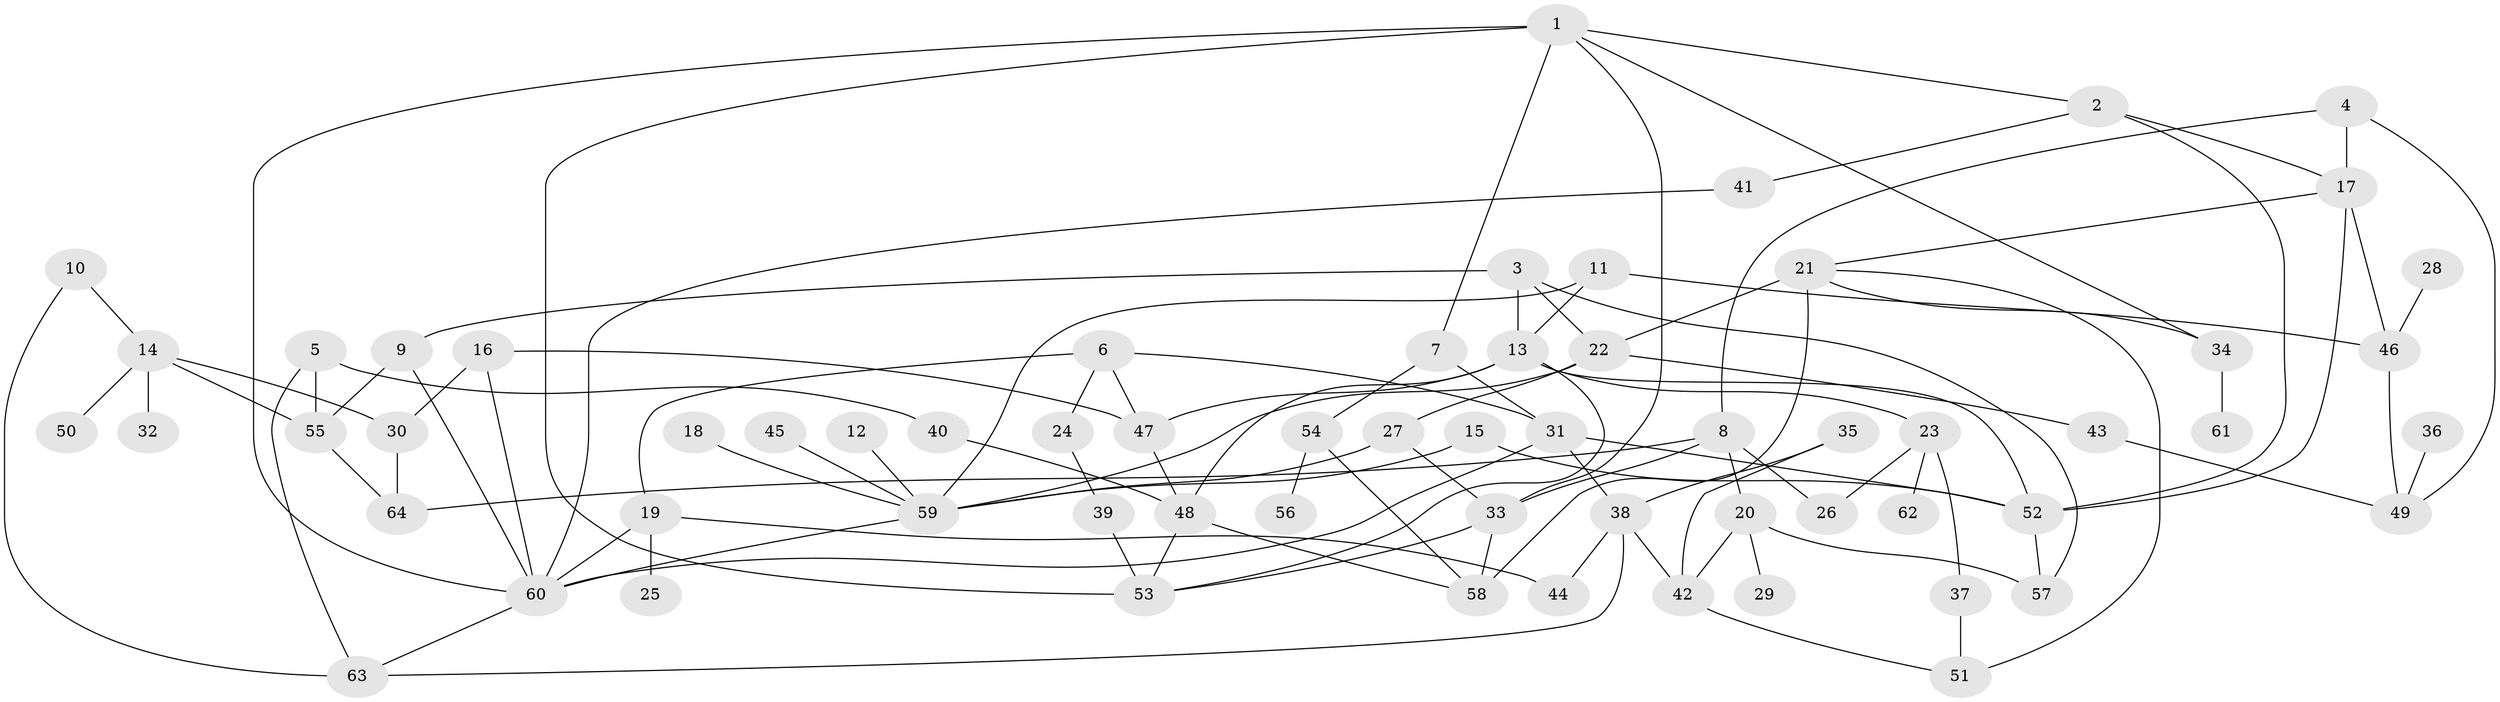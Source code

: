 // original degree distribution, {8: 0.01904761904761905, 3: 0.20952380952380953, 5: 0.10476190476190476, 4: 0.13333333333333333, 6: 0.0380952380952381, 2: 0.2761904761904762, 1: 0.21904761904761905}
// Generated by graph-tools (version 1.1) at 2025/35/03/04/25 23:35:59]
// undirected, 64 vertices, 105 edges
graph export_dot {
  node [color=gray90,style=filled];
  1;
  2;
  3;
  4;
  5;
  6;
  7;
  8;
  9;
  10;
  11;
  12;
  13;
  14;
  15;
  16;
  17;
  18;
  19;
  20;
  21;
  22;
  23;
  24;
  25;
  26;
  27;
  28;
  29;
  30;
  31;
  32;
  33;
  34;
  35;
  36;
  37;
  38;
  39;
  40;
  41;
  42;
  43;
  44;
  45;
  46;
  47;
  48;
  49;
  50;
  51;
  52;
  53;
  54;
  55;
  56;
  57;
  58;
  59;
  60;
  61;
  62;
  63;
  64;
  1 -- 2 [weight=1.0];
  1 -- 7 [weight=1.0];
  1 -- 33 [weight=1.0];
  1 -- 34 [weight=1.0];
  1 -- 53 [weight=1.0];
  1 -- 60 [weight=1.0];
  2 -- 17 [weight=1.0];
  2 -- 41 [weight=1.0];
  2 -- 52 [weight=1.0];
  3 -- 9 [weight=1.0];
  3 -- 13 [weight=1.0];
  3 -- 22 [weight=2.0];
  3 -- 57 [weight=1.0];
  4 -- 8 [weight=1.0];
  4 -- 17 [weight=1.0];
  4 -- 49 [weight=1.0];
  5 -- 40 [weight=1.0];
  5 -- 55 [weight=1.0];
  5 -- 63 [weight=1.0];
  6 -- 19 [weight=1.0];
  6 -- 24 [weight=1.0];
  6 -- 31 [weight=1.0];
  6 -- 47 [weight=1.0];
  7 -- 31 [weight=1.0];
  7 -- 54 [weight=1.0];
  8 -- 20 [weight=1.0];
  8 -- 26 [weight=1.0];
  8 -- 33 [weight=1.0];
  8 -- 64 [weight=1.0];
  9 -- 55 [weight=1.0];
  9 -- 60 [weight=1.0];
  10 -- 14 [weight=1.0];
  10 -- 63 [weight=1.0];
  11 -- 13 [weight=1.0];
  11 -- 46 [weight=1.0];
  11 -- 59 [weight=1.0];
  12 -- 59 [weight=1.0];
  13 -- 23 [weight=1.0];
  13 -- 47 [weight=1.0];
  13 -- 48 [weight=1.0];
  13 -- 52 [weight=1.0];
  13 -- 53 [weight=1.0];
  14 -- 30 [weight=1.0];
  14 -- 32 [weight=1.0];
  14 -- 50 [weight=1.0];
  14 -- 55 [weight=1.0];
  15 -- 52 [weight=1.0];
  15 -- 59 [weight=1.0];
  16 -- 30 [weight=1.0];
  16 -- 47 [weight=1.0];
  16 -- 60 [weight=1.0];
  17 -- 21 [weight=1.0];
  17 -- 46 [weight=1.0];
  17 -- 52 [weight=1.0];
  18 -- 59 [weight=1.0];
  19 -- 25 [weight=1.0];
  19 -- 44 [weight=1.0];
  19 -- 60 [weight=1.0];
  20 -- 29 [weight=1.0];
  20 -- 42 [weight=1.0];
  20 -- 57 [weight=1.0];
  21 -- 22 [weight=1.0];
  21 -- 34 [weight=1.0];
  21 -- 51 [weight=1.0];
  21 -- 58 [weight=1.0];
  22 -- 27 [weight=1.0];
  22 -- 43 [weight=1.0];
  22 -- 59 [weight=1.0];
  23 -- 26 [weight=1.0];
  23 -- 37 [weight=1.0];
  23 -- 62 [weight=1.0];
  24 -- 39 [weight=1.0];
  27 -- 33 [weight=1.0];
  27 -- 59 [weight=1.0];
  28 -- 46 [weight=1.0];
  30 -- 64 [weight=1.0];
  31 -- 38 [weight=1.0];
  31 -- 52 [weight=1.0];
  31 -- 60 [weight=1.0];
  33 -- 53 [weight=1.0];
  33 -- 58 [weight=2.0];
  34 -- 61 [weight=1.0];
  35 -- 38 [weight=1.0];
  35 -- 42 [weight=1.0];
  36 -- 49 [weight=1.0];
  37 -- 51 [weight=1.0];
  38 -- 42 [weight=1.0];
  38 -- 44 [weight=1.0];
  38 -- 63 [weight=1.0];
  39 -- 53 [weight=2.0];
  40 -- 48 [weight=1.0];
  41 -- 60 [weight=1.0];
  42 -- 51 [weight=1.0];
  43 -- 49 [weight=1.0];
  45 -- 59 [weight=1.0];
  46 -- 49 [weight=1.0];
  47 -- 48 [weight=1.0];
  48 -- 53 [weight=1.0];
  48 -- 58 [weight=1.0];
  52 -- 57 [weight=1.0];
  54 -- 56 [weight=1.0];
  54 -- 58 [weight=1.0];
  55 -- 64 [weight=1.0];
  59 -- 60 [weight=1.0];
  60 -- 63 [weight=1.0];
}
